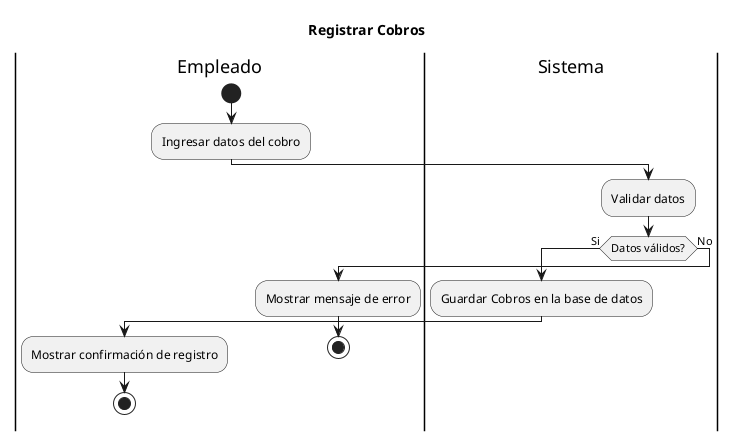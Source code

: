 @startuml da_registrar_Cobros
Title Registrar Cobros
|Empleado|
start
:Ingresar datos del cobro;
|Sistema|
:Validar datos;

if (Datos válidos?) is (Si) then
:Guardar Cobros en la base de datos;
|Empleado|
:Mostrar confirmación de registro;
stop
else (No)
|Empleado|
:Mostrar mensaje de error;
stop

